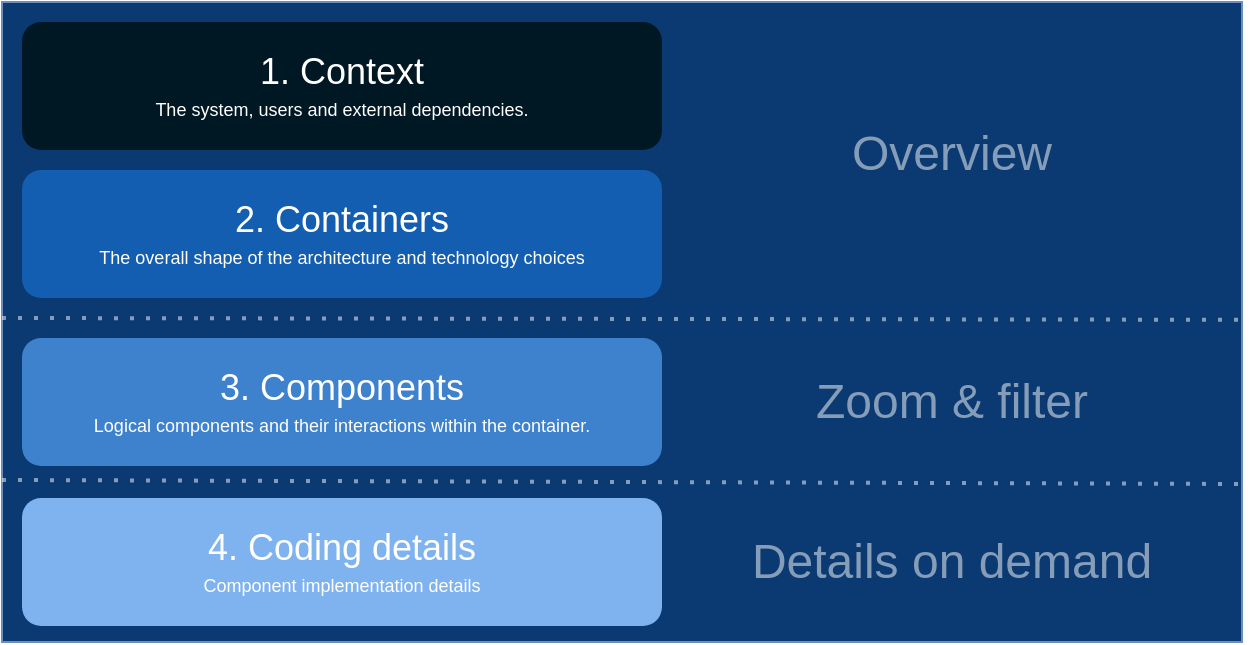 <mxfile version="13.6.6" type="device"><diagram id="yAfDB9mhE1AyLJxY13YZ" name="Page-1"><mxGraphModel dx="981" dy="546" grid="1" gridSize="10" guides="1" tooltips="1" connect="1" arrows="1" fold="1" page="1" pageScale="1" pageWidth="850" pageHeight="1100" math="0" shadow="0"><root><mxCell id="0"/><mxCell id="1" parent="0"/><mxCell id="QlT5fEKWOqZrA-ZJWDHA-9" value="" style="rounded=0;whiteSpace=wrap;html=1;strokeColor=#6c8ebf;fillColor=#0b3a72;" vertex="1" parent="1"><mxGeometry x="120" y="60" width="620" height="320" as="geometry"/></mxCell><mxCell id="QlT5fEKWOqZrA-ZJWDHA-1" value="&lt;div&gt;&lt;font style=&quot;font-size: 18px&quot; color=&quot;#FFFFFF&quot;&gt;1. Context&lt;/font&gt;&lt;/div&gt;&lt;div style=&quot;font-size: 11px&quot;&gt;&lt;font style=&quot;font-size: 11px&quot; color=&quot;#FFFFFF&quot;&gt;&lt;font style=&quot;font-size: 9px&quot;&gt;The system, users and external dependencies.&lt;/font&gt;&lt;br&gt;&lt;/font&gt;&lt;/div&gt;" style="rounded=1;whiteSpace=wrap;html=1;fillColor=#001724;strokeColor=none;" vertex="1" parent="1"><mxGeometry x="130" y="70" width="320" height="64" as="geometry"/></mxCell><mxCell id="QlT5fEKWOqZrA-ZJWDHA-2" value="&lt;div&gt;&lt;font style=&quot;font-size: 18px&quot; color=&quot;#FFFFFF&quot;&gt;2. Containers&lt;/font&gt;&lt;/div&gt;&lt;div style=&quot;font-size: 11px&quot;&gt;&lt;font style=&quot;font-size: 11px&quot; color=&quot;#FFFFFF&quot;&gt;&lt;font style=&quot;font-size: 9px&quot;&gt;The overall shape of the architecture and technology choices&lt;/font&gt;&lt;br&gt;&lt;/font&gt;&lt;/div&gt;" style="rounded=1;whiteSpace=wrap;html=1;fillColor=#135eb1;strokeWidth=1;strokeColor=none;" vertex="1" parent="1"><mxGeometry x="130" y="144" width="320" height="64" as="geometry"/></mxCell><mxCell id="QlT5fEKWOqZrA-ZJWDHA-3" value="&lt;div&gt;&lt;font style=&quot;font-size: 18px&quot; color=&quot;#FFFFFF&quot;&gt;3. Components&lt;/font&gt;&lt;/div&gt;&lt;div&gt;&lt;font style=&quot;font-size: 12px&quot; color=&quot;#FFFFFF&quot;&gt;&lt;font style=&quot;font-size: 9px&quot;&gt;Logical components and their interactions within the container.&lt;/font&gt;&lt;br&gt;&lt;/font&gt;&lt;/div&gt;" style="rounded=1;whiteSpace=wrap;html=1;fillColor=#3e82ce;strokeColor=none;" vertex="1" parent="1"><mxGeometry x="130" y="228" width="320" height="64" as="geometry"/></mxCell><mxCell id="QlT5fEKWOqZrA-ZJWDHA-4" value="&lt;div&gt;&lt;font style=&quot;font-size: 18px&quot; color=&quot;#FFFFFF&quot;&gt;4. Coding details&lt;/font&gt;&lt;/div&gt;&lt;div&gt;&lt;font style=&quot;font-size: 12px&quot; color=&quot;#FFFFFF&quot;&gt;&lt;font style=&quot;font-size: 9px&quot;&gt;Component implementation details&lt;/font&gt;&lt;br&gt;&lt;/font&gt;&lt;/div&gt;" style="rounded=1;whiteSpace=wrap;html=1;fillColor=#7fb3f0;strokeColor=none;" vertex="1" parent="1"><mxGeometry x="130" y="308" width="320" height="64" as="geometry"/></mxCell><mxCell id="QlT5fEKWOqZrA-ZJWDHA-8" value="" style="endArrow=none;dashed=1;html=1;dashPattern=1 3;strokeWidth=2;entryX=1.001;entryY=0.414;entryDx=0;entryDy=0;entryPerimeter=0;strokeColor=#FFFFFF;opacity=50;" edge="1" parent="1"><mxGeometry width="50" height="50" relative="1" as="geometry"><mxPoint x="120" y="218" as="sourcePoint"/><mxPoint x="740.62" y="218.9" as="targetPoint"/></mxGeometry></mxCell><mxCell id="QlT5fEKWOqZrA-ZJWDHA-10" value="" style="endArrow=none;dashed=1;html=1;dashPattern=1 3;strokeWidth=2;strokeColor=#FFFFFF;opacity=50;" edge="1" parent="1"><mxGeometry width="50" height="50" relative="1" as="geometry"><mxPoint x="120" y="299" as="sourcePoint"/><mxPoint x="741" y="301" as="targetPoint"/></mxGeometry></mxCell><mxCell id="QlT5fEKWOqZrA-ZJWDHA-6" value="&lt;font color=&quot;#FFFFFF&quot;&gt;&lt;span style=&quot;background-color: transparent&quot;&gt;&lt;font style=&quot;font-size: 24px&quot;&gt;Zoom &amp;amp; filter&lt;br&gt;&lt;/font&gt;&lt;/span&gt;&lt;/font&gt;" style="text;html=1;strokeColor=none;fillColor=none;align=center;verticalAlign=middle;whiteSpace=wrap;rounded=0;shadow=0;textOpacity=50;" vertex="1" parent="1"><mxGeometry x="460" y="235" width="270" height="50" as="geometry"/></mxCell><mxCell id="QlT5fEKWOqZrA-ZJWDHA-7" value="&lt;font style=&quot;font-size: 24px&quot; color=&quot;#FFFFFF&quot;&gt;Details on demand&lt;br&gt;&lt;/font&gt;" style="text;html=1;strokeColor=none;fillColor=none;align=center;verticalAlign=middle;whiteSpace=wrap;rounded=0;textOpacity=50;" vertex="1" parent="1"><mxGeometry x="460" y="315" width="270" height="50" as="geometry"/></mxCell><mxCell id="QlT5fEKWOqZrA-ZJWDHA-5" value="&lt;font style=&quot;font-size: 24px&quot; color=&quot;#FFFFFF&quot;&gt;Overview&lt;br&gt;&lt;/font&gt;" style="text;html=1;strokeColor=none;fillColor=none;align=center;verticalAlign=middle;whiteSpace=wrap;rounded=0;textOpacity=50;" vertex="1" parent="1"><mxGeometry x="460" y="111" width="270" height="50" as="geometry"/></mxCell></root></mxGraphModel></diagram></mxfile>